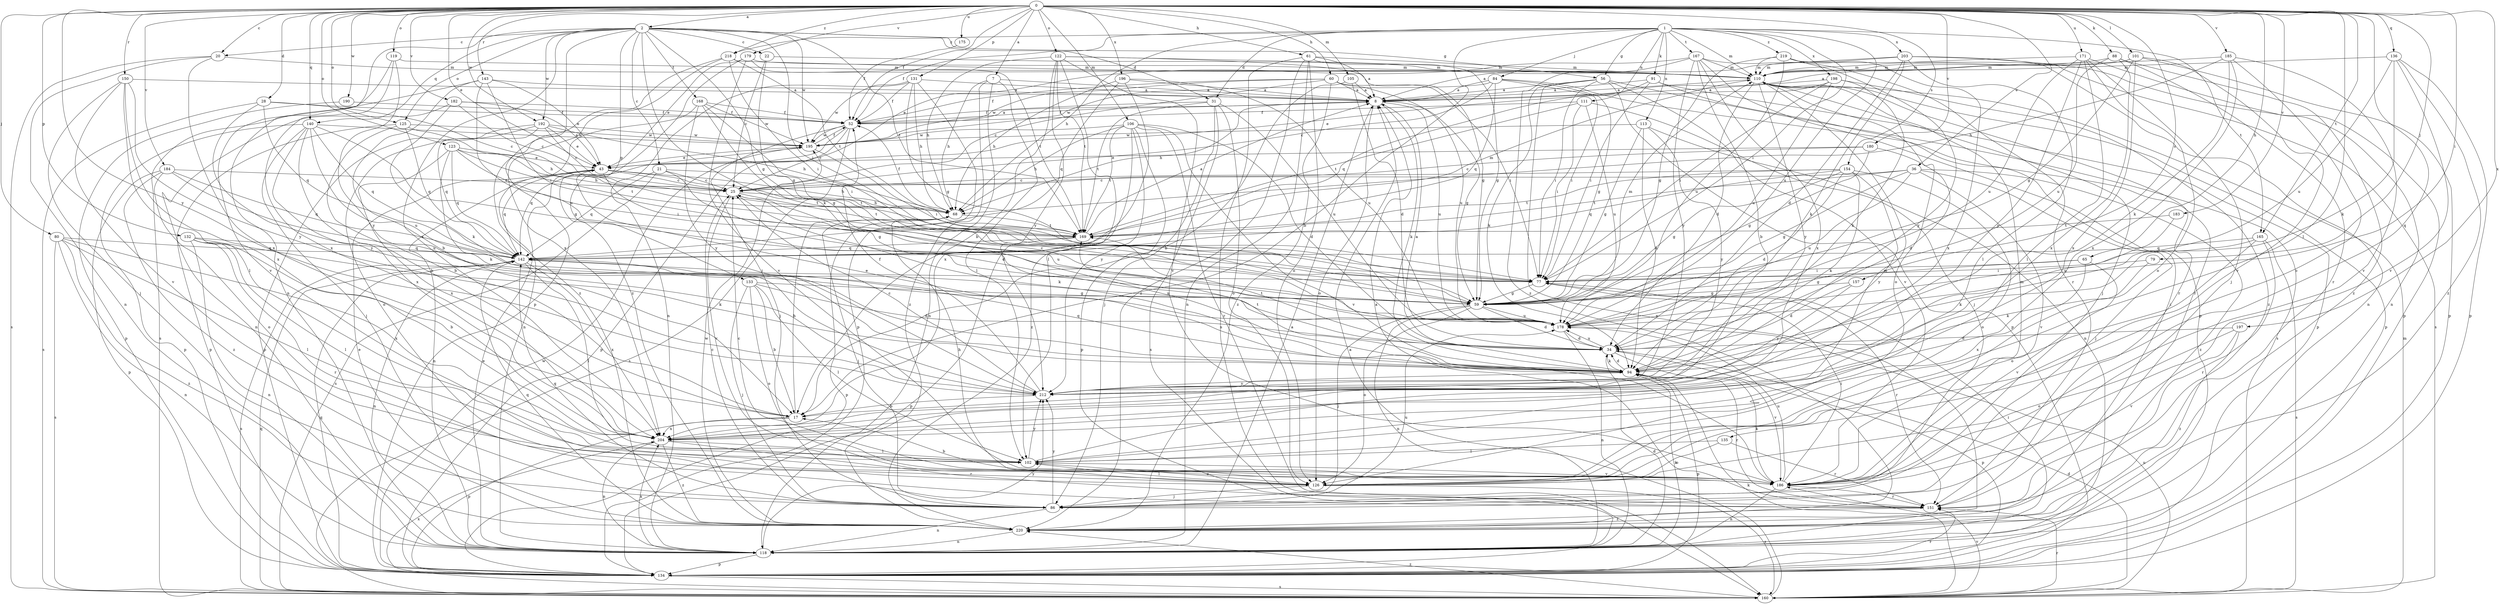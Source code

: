 strict digraph  {
0;
1;
2;
7;
8;
17;
20;
21;
22;
25;
28;
31;
34;
36;
43;
52;
56;
59;
60;
61;
65;
68;
77;
79;
80;
84;
86;
88;
91;
94;
101;
102;
105;
106;
110;
111;
113;
118;
119;
122;
123;
125;
126;
131;
132;
133;
134;
135;
136;
140;
142;
143;
150;
151;
154;
157;
160;
165;
167;
168;
169;
171;
175;
178;
179;
180;
182;
183;
184;
185;
186;
190;
192;
195;
196;
197;
198;
203;
204;
212;
218;
219;
220;
0 -> 2  [label=a];
0 -> 7  [label=a];
0 -> 20  [label=c];
0 -> 28  [label=d];
0 -> 36  [label=e];
0 -> 43  [label=e];
0 -> 52  [label=f];
0 -> 60  [label=h];
0 -> 61  [label=h];
0 -> 65  [label=h];
0 -> 77  [label=i];
0 -> 79  [label=j];
0 -> 80  [label=j];
0 -> 88  [label=k];
0 -> 101  [label=l];
0 -> 102  [label=l];
0 -> 105  [label=m];
0 -> 106  [label=m];
0 -> 119  [label=o];
0 -> 122  [label=o];
0 -> 123  [label=o];
0 -> 125  [label=o];
0 -> 131  [label=p];
0 -> 132  [label=p];
0 -> 135  [label=q];
0 -> 136  [label=q];
0 -> 140  [label=q];
0 -> 143  [label=r];
0 -> 150  [label=r];
0 -> 154  [label=s];
0 -> 157  [label=s];
0 -> 165  [label=t];
0 -> 171  [label=u];
0 -> 175  [label=u];
0 -> 179  [label=v];
0 -> 180  [label=v];
0 -> 182  [label=v];
0 -> 183  [label=v];
0 -> 184  [label=v];
0 -> 185  [label=v];
0 -> 190  [label=w];
0 -> 192  [label=w];
0 -> 196  [label=x];
0 -> 197  [label=x];
0 -> 212  [label=y];
0 -> 218  [label=z];
1 -> 17  [label=b];
1 -> 31  [label=d];
1 -> 52  [label=f];
1 -> 56  [label=g];
1 -> 68  [label=h];
1 -> 77  [label=i];
1 -> 84  [label=j];
1 -> 91  [label=k];
1 -> 110  [label=m];
1 -> 111  [label=n];
1 -> 113  [label=n];
1 -> 165  [label=t];
1 -> 167  [label=t];
1 -> 178  [label=u];
1 -> 198  [label=x];
1 -> 203  [label=x];
1 -> 218  [label=z];
1 -> 219  [label=z];
2 -> 20  [label=c];
2 -> 21  [label=c];
2 -> 22  [label=c];
2 -> 31  [label=d];
2 -> 56  [label=g];
2 -> 59  [label=g];
2 -> 77  [label=i];
2 -> 94  [label=k];
2 -> 118  [label=n];
2 -> 125  [label=o];
2 -> 133  [label=p];
2 -> 134  [label=p];
2 -> 140  [label=q];
2 -> 168  [label=t];
2 -> 169  [label=t];
2 -> 192  [label=w];
2 -> 195  [label=w];
2 -> 204  [label=x];
7 -> 8  [label=a];
7 -> 68  [label=h];
7 -> 102  [label=l];
7 -> 118  [label=n];
7 -> 220  [label=z];
8 -> 52  [label=f];
8 -> 59  [label=g];
8 -> 68  [label=h];
8 -> 94  [label=k];
8 -> 126  [label=o];
8 -> 178  [label=u];
17 -> 68  [label=h];
17 -> 134  [label=p];
17 -> 204  [label=x];
20 -> 110  [label=m];
20 -> 118  [label=n];
20 -> 160  [label=s];
20 -> 204  [label=x];
21 -> 25  [label=c];
21 -> 34  [label=d];
21 -> 142  [label=q];
21 -> 160  [label=s];
21 -> 169  [label=t];
22 -> 25  [label=c];
22 -> 59  [label=g];
22 -> 110  [label=m];
25 -> 68  [label=h];
25 -> 94  [label=k];
25 -> 169  [label=t];
25 -> 178  [label=u];
25 -> 186  [label=v];
28 -> 25  [label=c];
28 -> 52  [label=f];
28 -> 142  [label=q];
28 -> 160  [label=s];
28 -> 212  [label=y];
31 -> 52  [label=f];
31 -> 86  [label=j];
31 -> 126  [label=o];
31 -> 160  [label=s];
31 -> 169  [label=t];
31 -> 178  [label=u];
34 -> 94  [label=k];
34 -> 134  [label=p];
34 -> 169  [label=t];
34 -> 178  [label=u];
34 -> 186  [label=v];
36 -> 25  [label=c];
36 -> 59  [label=g];
36 -> 86  [label=j];
36 -> 169  [label=t];
36 -> 178  [label=u];
36 -> 186  [label=v];
36 -> 220  [label=z];
43 -> 25  [label=c];
43 -> 59  [label=g];
43 -> 68  [label=h];
43 -> 118  [label=n];
43 -> 142  [label=q];
43 -> 169  [label=t];
52 -> 8  [label=a];
52 -> 25  [label=c];
52 -> 86  [label=j];
52 -> 134  [label=p];
52 -> 160  [label=s];
52 -> 195  [label=w];
56 -> 8  [label=a];
56 -> 77  [label=i];
56 -> 94  [label=k];
56 -> 118  [label=n];
56 -> 134  [label=p];
56 -> 160  [label=s];
56 -> 186  [label=v];
59 -> 25  [label=c];
59 -> 34  [label=d];
59 -> 86  [label=j];
59 -> 110  [label=m];
59 -> 118  [label=n];
59 -> 126  [label=o];
59 -> 178  [label=u];
60 -> 8  [label=a];
60 -> 25  [label=c];
60 -> 52  [label=f];
60 -> 77  [label=i];
60 -> 178  [label=u];
60 -> 195  [label=w];
60 -> 220  [label=z];
61 -> 8  [label=a];
61 -> 59  [label=g];
61 -> 110  [label=m];
61 -> 118  [label=n];
61 -> 126  [label=o];
61 -> 160  [label=s];
61 -> 220  [label=z];
65 -> 59  [label=g];
65 -> 77  [label=i];
65 -> 186  [label=v];
65 -> 204  [label=x];
68 -> 52  [label=f];
68 -> 86  [label=j];
68 -> 134  [label=p];
68 -> 169  [label=t];
77 -> 59  [label=g];
77 -> 151  [label=r];
79 -> 77  [label=i];
79 -> 94  [label=k];
80 -> 102  [label=l];
80 -> 118  [label=n];
80 -> 142  [label=q];
80 -> 160  [label=s];
80 -> 204  [label=x];
80 -> 220  [label=z];
84 -> 8  [label=a];
84 -> 25  [label=c];
84 -> 59  [label=g];
84 -> 77  [label=i];
84 -> 142  [label=q];
84 -> 151  [label=r];
84 -> 195  [label=w];
86 -> 25  [label=c];
86 -> 118  [label=n];
86 -> 142  [label=q];
86 -> 178  [label=u];
86 -> 212  [label=y];
88 -> 110  [label=m];
88 -> 151  [label=r];
88 -> 178  [label=u];
88 -> 204  [label=x];
88 -> 220  [label=z];
91 -> 8  [label=a];
91 -> 77  [label=i];
91 -> 134  [label=p];
91 -> 142  [label=q];
91 -> 220  [label=z];
94 -> 8  [label=a];
94 -> 34  [label=d];
94 -> 43  [label=e];
94 -> 134  [label=p];
94 -> 142  [label=q];
94 -> 151  [label=r];
94 -> 169  [label=t];
94 -> 212  [label=y];
101 -> 8  [label=a];
101 -> 59  [label=g];
101 -> 110  [label=m];
101 -> 134  [label=p];
101 -> 186  [label=v];
101 -> 204  [label=x];
102 -> 110  [label=m];
102 -> 126  [label=o];
102 -> 186  [label=v];
102 -> 212  [label=y];
105 -> 8  [label=a];
105 -> 17  [label=b];
105 -> 34  [label=d];
106 -> 34  [label=d];
106 -> 68  [label=h];
106 -> 134  [label=p];
106 -> 151  [label=r];
106 -> 169  [label=t];
106 -> 186  [label=v];
106 -> 195  [label=w];
106 -> 212  [label=y];
106 -> 220  [label=z];
110 -> 8  [label=a];
110 -> 34  [label=d];
110 -> 86  [label=j];
110 -> 126  [label=o];
110 -> 134  [label=p];
110 -> 151  [label=r];
110 -> 212  [label=y];
111 -> 52  [label=f];
111 -> 77  [label=i];
111 -> 86  [label=j];
111 -> 169  [label=t];
111 -> 178  [label=u];
113 -> 59  [label=g];
113 -> 94  [label=k];
113 -> 118  [label=n];
113 -> 195  [label=w];
113 -> 212  [label=y];
118 -> 8  [label=a];
118 -> 34  [label=d];
118 -> 43  [label=e];
118 -> 77  [label=i];
118 -> 94  [label=k];
118 -> 134  [label=p];
118 -> 204  [label=x];
118 -> 212  [label=y];
119 -> 110  [label=m];
119 -> 186  [label=v];
119 -> 204  [label=x];
119 -> 212  [label=y];
122 -> 17  [label=b];
122 -> 59  [label=g];
122 -> 68  [label=h];
122 -> 102  [label=l];
122 -> 110  [label=m];
122 -> 169  [label=t];
122 -> 186  [label=v];
122 -> 212  [label=y];
123 -> 43  [label=e];
123 -> 68  [label=h];
123 -> 77  [label=i];
123 -> 94  [label=k];
123 -> 142  [label=q];
123 -> 169  [label=t];
123 -> 204  [label=x];
125 -> 17  [label=b];
125 -> 68  [label=h];
125 -> 134  [label=p];
125 -> 142  [label=q];
125 -> 195  [label=w];
126 -> 68  [label=h];
126 -> 86  [label=j];
126 -> 102  [label=l];
126 -> 160  [label=s];
131 -> 8  [label=a];
131 -> 52  [label=f];
131 -> 59  [label=g];
131 -> 68  [label=h];
131 -> 118  [label=n];
131 -> 134  [label=p];
131 -> 195  [label=w];
132 -> 17  [label=b];
132 -> 94  [label=k];
132 -> 102  [label=l];
132 -> 118  [label=n];
132 -> 142  [label=q];
132 -> 151  [label=r];
133 -> 17  [label=b];
133 -> 34  [label=d];
133 -> 59  [label=g];
133 -> 86  [label=j];
133 -> 102  [label=l];
133 -> 126  [label=o];
134 -> 142  [label=q];
134 -> 151  [label=r];
134 -> 160  [label=s];
134 -> 195  [label=w];
135 -> 102  [label=l];
135 -> 126  [label=o];
135 -> 151  [label=r];
136 -> 94  [label=k];
136 -> 110  [label=m];
136 -> 134  [label=p];
136 -> 178  [label=u];
136 -> 186  [label=v];
136 -> 220  [label=z];
140 -> 17  [label=b];
140 -> 59  [label=g];
140 -> 86  [label=j];
140 -> 134  [label=p];
140 -> 142  [label=q];
140 -> 178  [label=u];
140 -> 195  [label=w];
140 -> 204  [label=x];
142 -> 77  [label=i];
142 -> 102  [label=l];
142 -> 118  [label=n];
142 -> 160  [label=s];
142 -> 178  [label=u];
142 -> 204  [label=x];
143 -> 8  [label=a];
143 -> 17  [label=b];
143 -> 43  [label=e];
143 -> 77  [label=i];
143 -> 160  [label=s];
143 -> 178  [label=u];
150 -> 8  [label=a];
150 -> 86  [label=j];
150 -> 102  [label=l];
150 -> 186  [label=v];
150 -> 204  [label=x];
150 -> 212  [label=y];
151 -> 8  [label=a];
151 -> 220  [label=z];
154 -> 25  [label=c];
154 -> 34  [label=d];
154 -> 59  [label=g];
154 -> 94  [label=k];
154 -> 126  [label=o];
154 -> 142  [label=q];
154 -> 169  [label=t];
154 -> 212  [label=y];
157 -> 34  [label=d];
157 -> 59  [label=g];
157 -> 212  [label=y];
160 -> 8  [label=a];
160 -> 34  [label=d];
160 -> 94  [label=k];
160 -> 110  [label=m];
160 -> 142  [label=q];
160 -> 151  [label=r];
160 -> 178  [label=u];
160 -> 186  [label=v];
160 -> 204  [label=x];
160 -> 220  [label=z];
165 -> 94  [label=k];
165 -> 126  [label=o];
165 -> 142  [label=q];
165 -> 151  [label=r];
165 -> 160  [label=s];
167 -> 17  [label=b];
167 -> 43  [label=e];
167 -> 110  [label=m];
167 -> 134  [label=p];
167 -> 151  [label=r];
167 -> 204  [label=x];
167 -> 212  [label=y];
167 -> 220  [label=z];
168 -> 52  [label=f];
168 -> 59  [label=g];
168 -> 77  [label=i];
168 -> 118  [label=n];
168 -> 195  [label=w];
168 -> 212  [label=y];
169 -> 8  [label=a];
169 -> 110  [label=m];
169 -> 134  [label=p];
169 -> 142  [label=q];
171 -> 86  [label=j];
171 -> 102  [label=l];
171 -> 110  [label=m];
171 -> 118  [label=n];
171 -> 126  [label=o];
171 -> 178  [label=u];
171 -> 212  [label=y];
175 -> 52  [label=f];
178 -> 34  [label=d];
178 -> 118  [label=n];
179 -> 43  [label=e];
179 -> 110  [label=m];
179 -> 169  [label=t];
179 -> 186  [label=v];
179 -> 220  [label=z];
180 -> 25  [label=c];
180 -> 34  [label=d];
180 -> 43  [label=e];
180 -> 59  [label=g];
182 -> 25  [label=c];
182 -> 43  [label=e];
182 -> 52  [label=f];
182 -> 94  [label=k];
182 -> 118  [label=n];
183 -> 169  [label=t];
183 -> 178  [label=u];
184 -> 25  [label=c];
184 -> 126  [label=o];
184 -> 134  [label=p];
184 -> 142  [label=q];
184 -> 178  [label=u];
184 -> 220  [label=z];
185 -> 68  [label=h];
185 -> 94  [label=k];
185 -> 110  [label=m];
185 -> 126  [label=o];
185 -> 186  [label=v];
185 -> 204  [label=x];
186 -> 17  [label=b];
186 -> 25  [label=c];
186 -> 77  [label=i];
186 -> 94  [label=k];
186 -> 110  [label=m];
186 -> 118  [label=n];
186 -> 151  [label=r];
186 -> 178  [label=u];
190 -> 52  [label=f];
190 -> 134  [label=p];
192 -> 25  [label=c];
192 -> 43  [label=e];
192 -> 68  [label=h];
192 -> 126  [label=o];
192 -> 134  [label=p];
192 -> 142  [label=q];
192 -> 195  [label=w];
195 -> 43  [label=e];
195 -> 52  [label=f];
195 -> 77  [label=i];
195 -> 142  [label=q];
196 -> 8  [label=a];
196 -> 68  [label=h];
196 -> 142  [label=q];
196 -> 178  [label=u];
196 -> 204  [label=x];
197 -> 34  [label=d];
197 -> 126  [label=o];
197 -> 186  [label=v];
197 -> 220  [label=z];
198 -> 8  [label=a];
198 -> 43  [label=e];
198 -> 77  [label=i];
198 -> 94  [label=k];
198 -> 178  [label=u];
198 -> 220  [label=z];
203 -> 8  [label=a];
203 -> 34  [label=d];
203 -> 94  [label=k];
203 -> 102  [label=l];
203 -> 110  [label=m];
203 -> 118  [label=n];
203 -> 134  [label=p];
204 -> 102  [label=l];
204 -> 118  [label=n];
204 -> 151  [label=r];
204 -> 220  [label=z];
212 -> 17  [label=b];
212 -> 25  [label=c];
212 -> 52  [label=f];
218 -> 77  [label=i];
218 -> 110  [label=m];
218 -> 169  [label=t];
218 -> 204  [label=x];
218 -> 220  [label=z];
219 -> 59  [label=g];
219 -> 110  [label=m];
219 -> 160  [label=s];
219 -> 178  [label=u];
219 -> 204  [label=x];
219 -> 212  [label=y];
220 -> 43  [label=e];
220 -> 118  [label=n];
220 -> 142  [label=q];
220 -> 195  [label=w];
}
